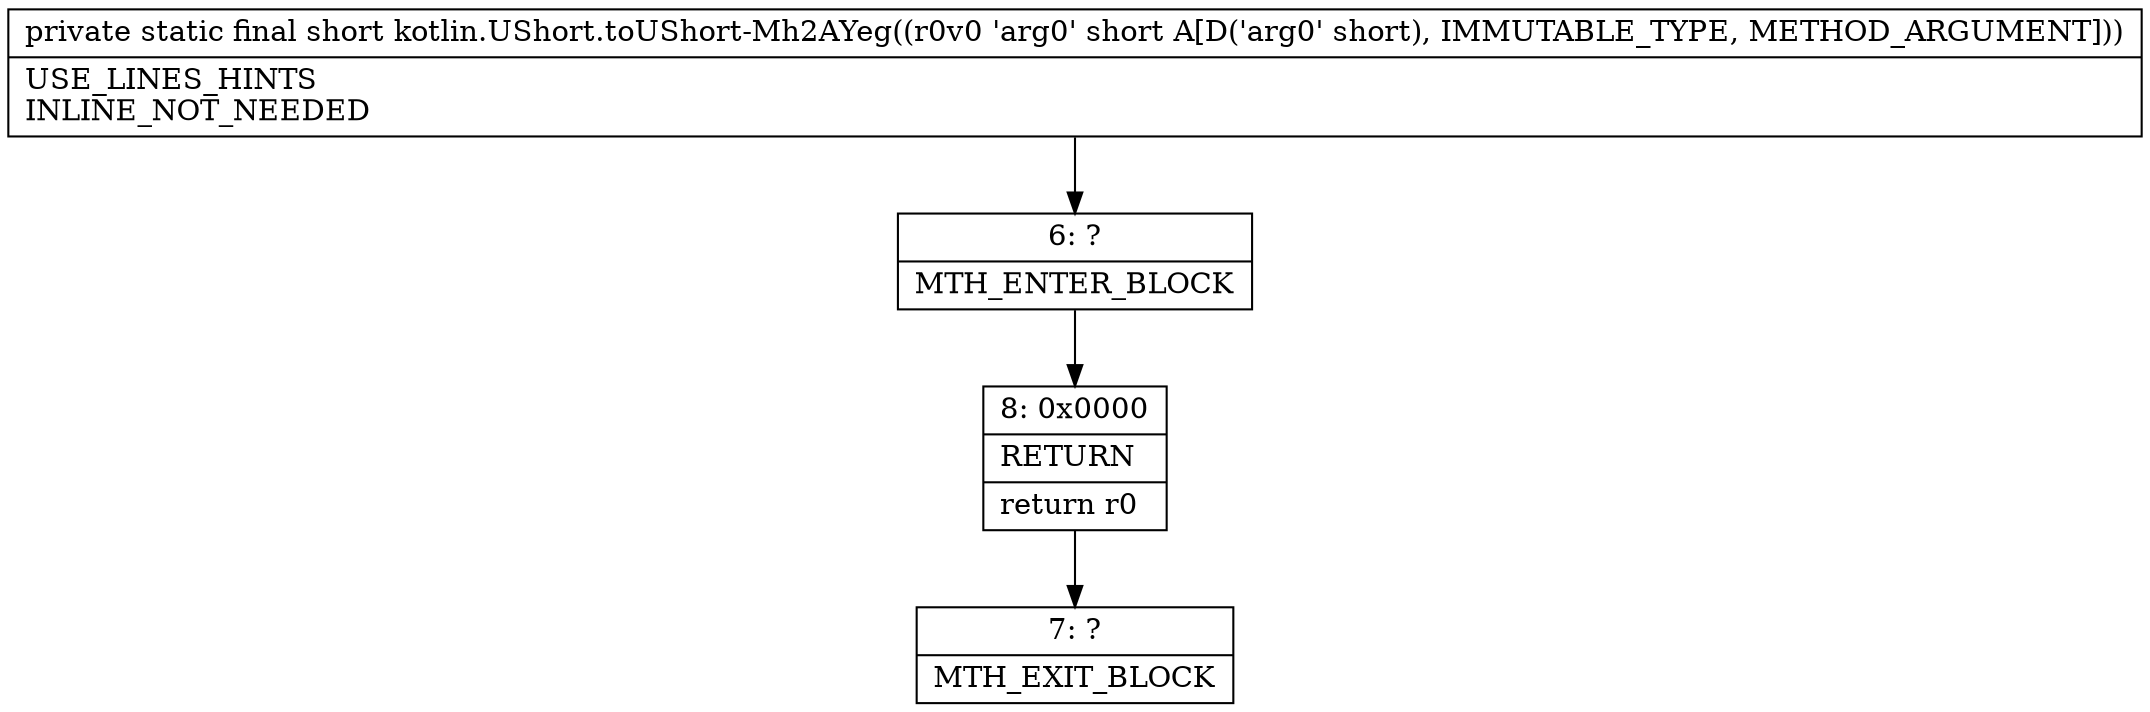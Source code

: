 digraph "CFG forkotlin.UShort.toUShort\-Mh2AYeg(S)S" {
Node_6 [shape=record,label="{6\:\ ?|MTH_ENTER_BLOCK\l}"];
Node_8 [shape=record,label="{8\:\ 0x0000|RETURN\l|return r0\l}"];
Node_7 [shape=record,label="{7\:\ ?|MTH_EXIT_BLOCK\l}"];
MethodNode[shape=record,label="{private static final short kotlin.UShort.toUShort\-Mh2AYeg((r0v0 'arg0' short A[D('arg0' short), IMMUTABLE_TYPE, METHOD_ARGUMENT]))  | USE_LINES_HINTS\lINLINE_NOT_NEEDED\l}"];
MethodNode -> Node_6;Node_6 -> Node_8;
Node_8 -> Node_7;
}


